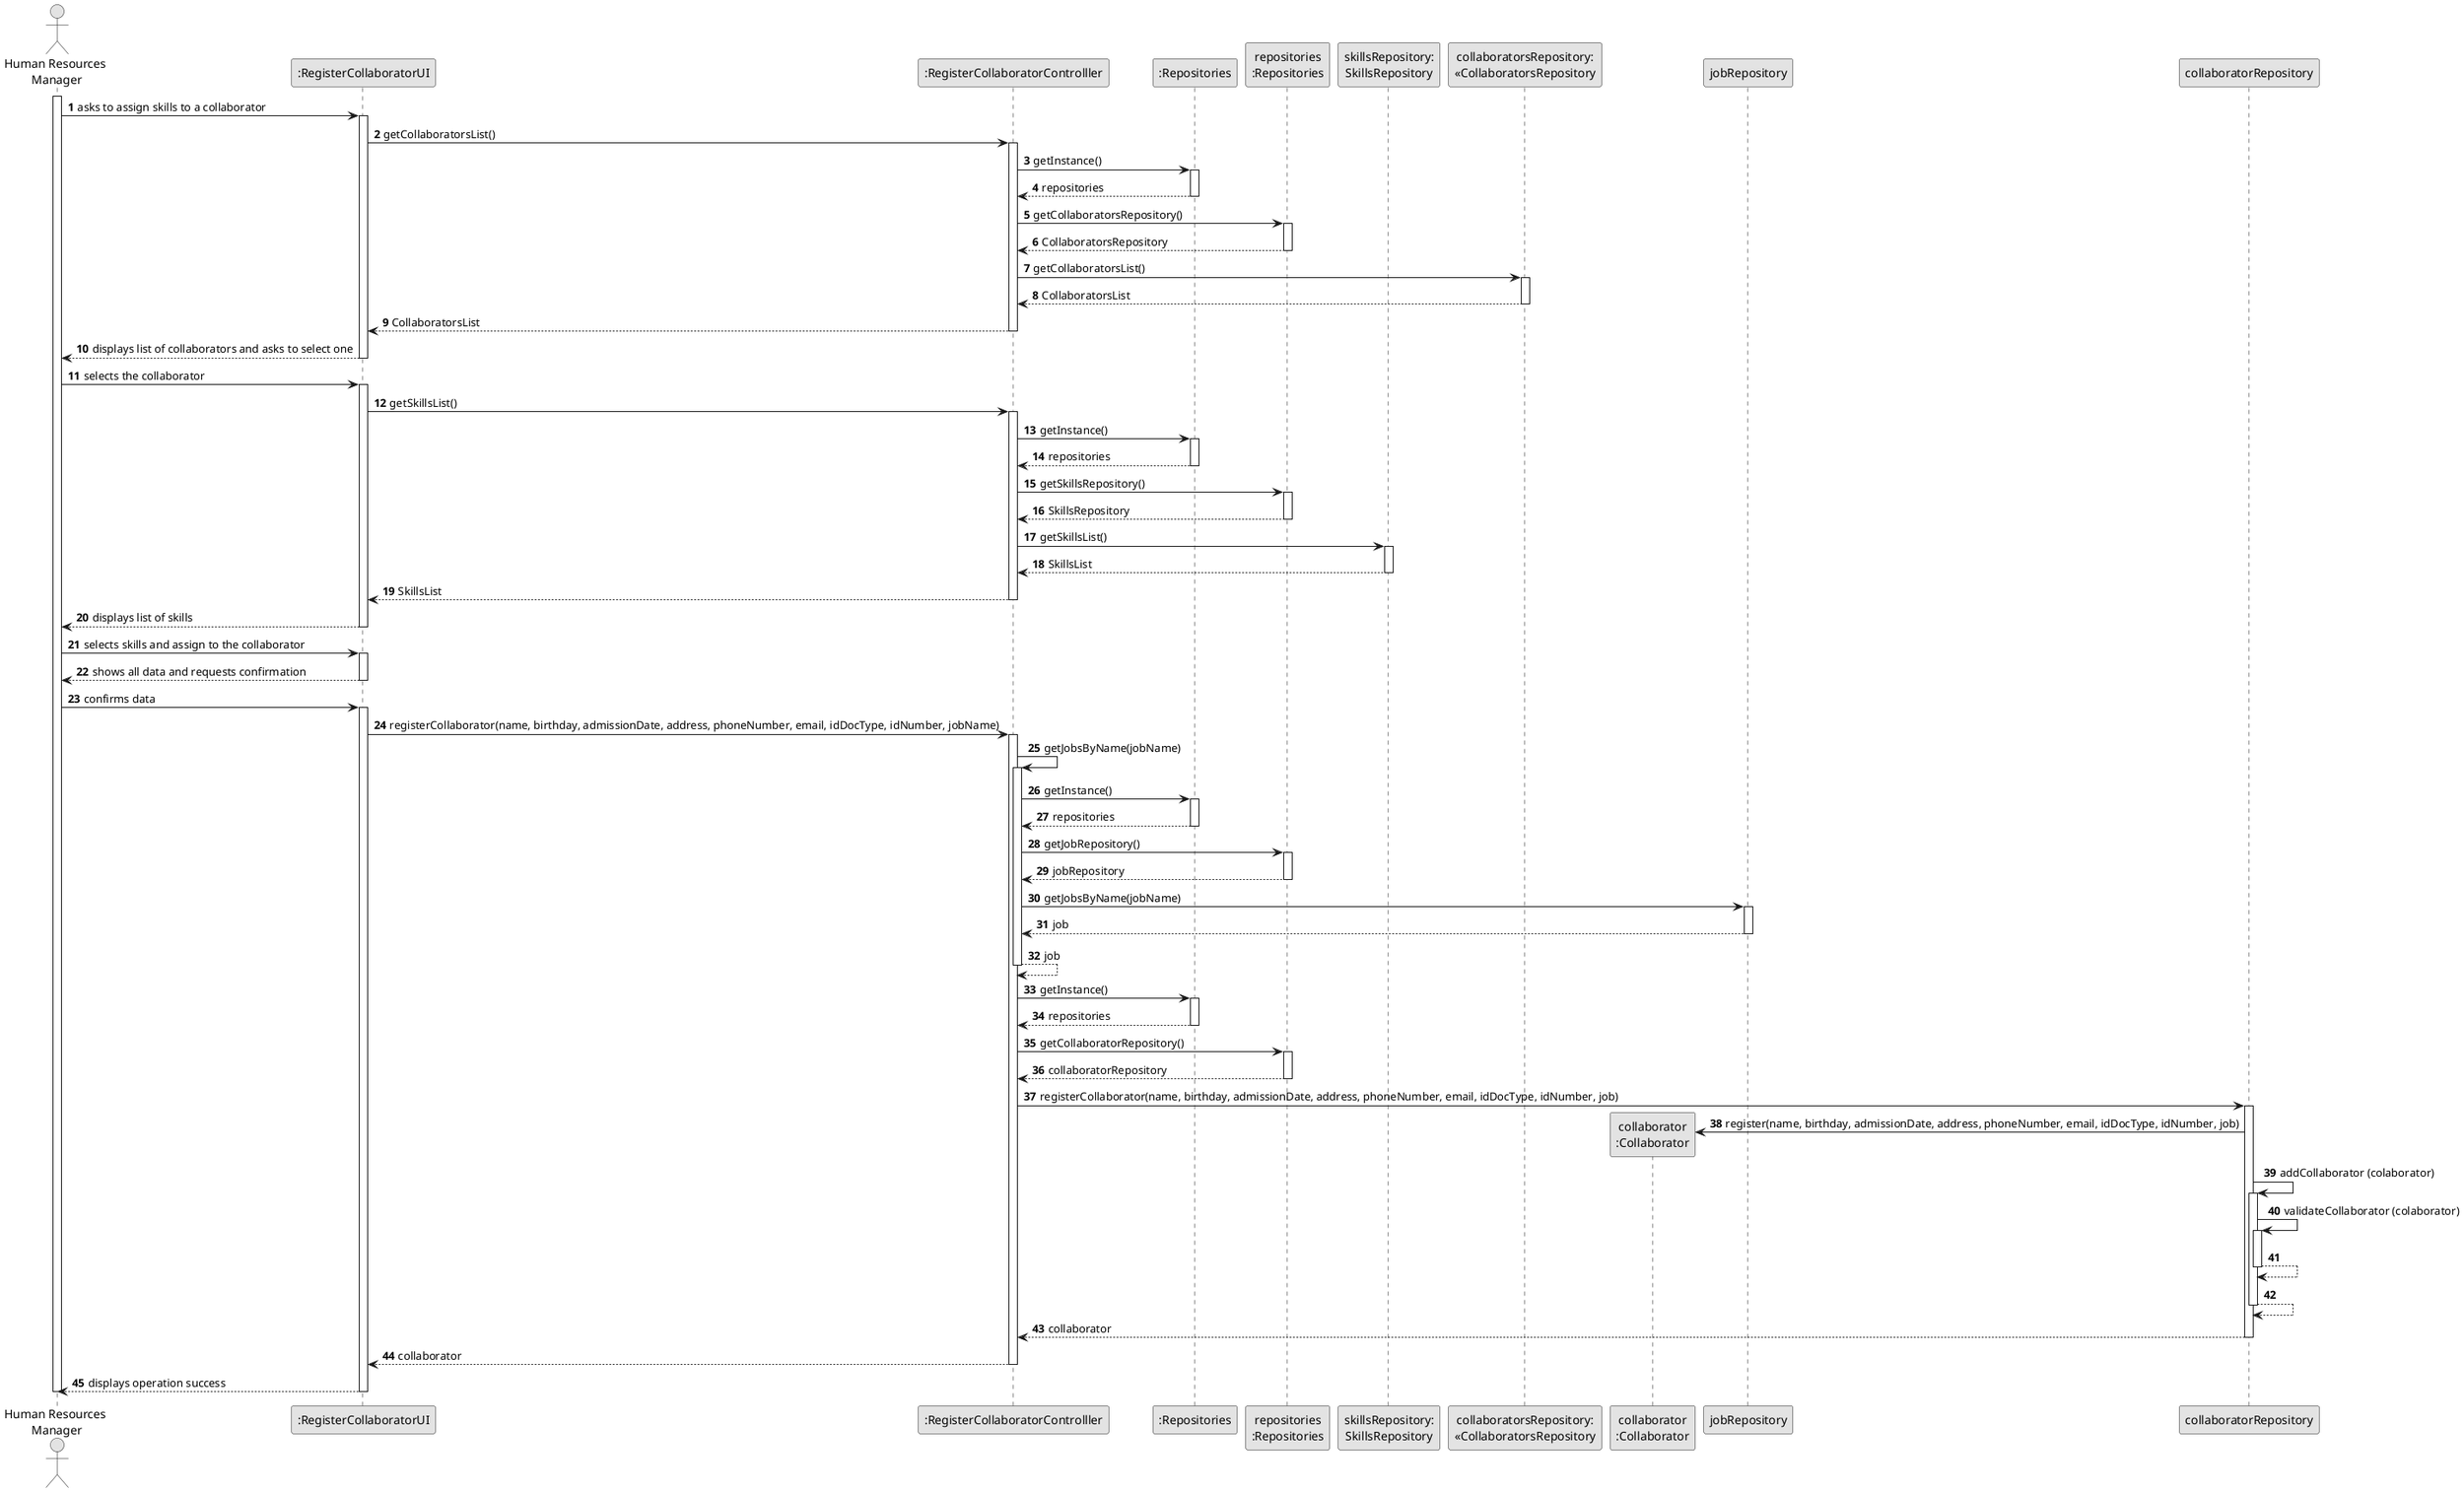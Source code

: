 @startuml
skinparam monochrome true
skinparam packageStyle rectangle
skinparam shadowing false

autonumber

'hide footbox
actor "Human Resources\n Manager" as HRM
participant ":RegisterCollaboratorUI" as UI
participant ":RegisterCollaboratorControlller" as CTRL
participant ":Repositories" as REP
participant "repositories\n:Repositories" as REPS
participant "skillsRepository:\nSkillsRepository" as SkillsRepository
participant "collaboratorsRepository:\n«CollaboratorsRepository" as collaboratorsRepository
participant "collaborator\n:Collaborator" as COLLABORATOR

activate HRM

        HRM -> UI : asks to assign skills to a collaborator

        activate UI

        UI -> CTRL : getCollaboratorsList()
        activate CTRL

            CTRL -> REP : getInstance()
            activate REP

            REP --> CTRL: repositories
            deactivate REP

            CTRL -> REPS : getCollaboratorsRepository()
            activate REPS

            REPS --> CTRL: CollaboratorsRepository
            deactivate REPS

            CTRL -> collaboratorsRepository: getCollaboratorsList()
            activate collaboratorsRepository

            collaboratorsRepository --> CTRL : CollaboratorsList
            deactivate collaboratorsRepository

            CTRL --> UI : CollaboratorsList
            deactivate CTRL

            UI --> HRM : displays list of collaborators and asks to select one
        deactivate UI

    HRM -> UI : selects the collaborator
    activate UI

    UI -> CTRL : getSkillsList()
        activate CTRL

            CTRL -> REP : getInstance()
            activate REP

            REP --> CTRL: repositories
            deactivate REP

            CTRL -> REPS : getSkillsRepository()
            activate REPS

            REPS --> CTRL: SkillsRepository
            deactivate REPS

            CTRL -> SkillsRepository: getSkillsList()
            activate SkillsRepository

            SkillsRepository --> CTRL : SkillsList
            deactivate SkillsRepository

            CTRL --> UI : SkillsList
            deactivate CTRL

        UI --> HRM : displays list of skills
    deactivate UI

    HRM -> UI : selects skills and assign to the collaborator
    activate UI

        UI --> HRM : shows all data and requests confirmation
    deactivate UI

    HRM -> UI : confirms data
    activate UI

        UI -> CTRL: registerCollaborator(name, birthday, admissionDate, address, phoneNumber, email, idDocType, idNumber, jobName)

                activate CTRL

                    CTRL -> CTRL: getJobsByName(jobName)
                    activate CTRL

                    CTRL -> REP: getInstance()
                    activate REP

                    REP --> CTRL: repositories
                    deactivate REP

                    CTRL -> REPS: getJobRepository()
                    activate REPS

                    REPS --> CTRL: jobRepository
                    deactivate REPS

                    CTRL -> jobRepository: getJobsByName(jobName)
                    activate jobRepository

                    jobRepository --> CTRL: job
                    deactivate jobRepository

                    CTRL --> CTRL: job
                    deactivate CTRL

                    CTRL -> REP: getInstance()
                    activate REP

                    REP --> CTRL: repositories
                    deactivate REP

                    CTRL -> REPS: getCollaboratorRepository()
                    activate REPS

                    REPS --> CTRL: collaboratorRepository
                    deactivate REPS

                    CTRL -> collaboratorRepository: registerCollaborator(name, birthday, admissionDate, address, phoneNumber, email, idDocType, idNumber, job)
                    activate collaboratorRepository

                        collaboratorRepository -> COLLABORATOR** : register(name, birthday, admissionDate, address, phoneNumber, email, idDocType, idNumber, job)

                        collaboratorRepository -> collaboratorRepository: addCollaborator (colaborator)
                        activate collaboratorRepository

                        collaboratorRepository -> collaboratorRepository: validateCollaborator (colaborator)
                        activate collaboratorRepository

                        collaboratorRepository --> collaboratorRepository
                        deactivate collaboratorRepository

                        collaboratorRepository --> collaboratorRepository
                        deactivate collaboratorRepository

                    collaboratorRepository --> CTRL: collaborator
                    deactivate collaboratorRepository

                CTRL --> UI: collaborator
                deactivate CTRL
            UI --> HRM: displays operation success
    deactivate UI

deactivate HRM

@enduml
